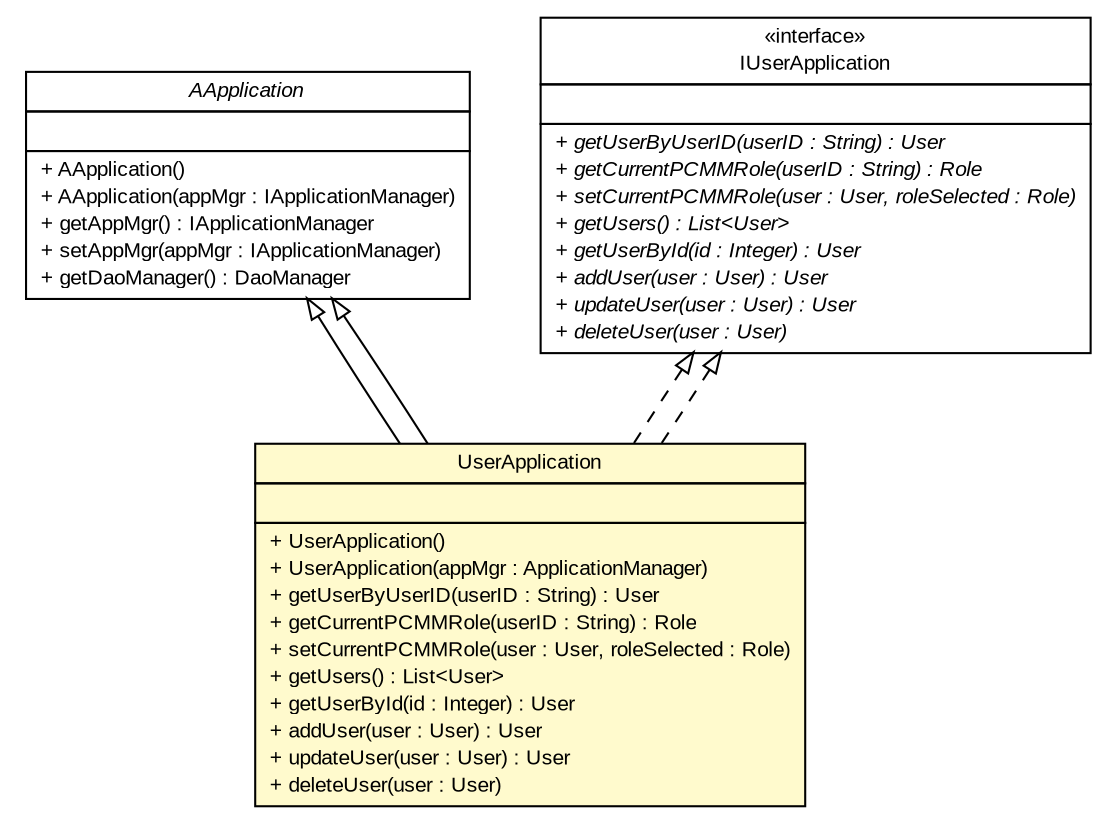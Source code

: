 #!/usr/local/bin/dot
#
# Class diagram 
# Generated by UMLGraph version R5_6-24-gf6e263 (http://www.umlgraph.org/)
#

digraph G {
	edge [fontname="arial",fontsize=10,labelfontname="arial",labelfontsize=10];
	node [fontname="arial",fontsize=10,shape=plaintext];
	nodesep=0.25;
	ranksep=0.5;
	// gov.sandia.cf.application.AApplication
	c437836 [label=<<table title="gov.sandia.cf.application.AApplication" border="0" cellborder="1" cellspacing="0" cellpadding="2" port="p" href="../AApplication.html">
		<tr><td><table border="0" cellspacing="0" cellpadding="1">
<tr><td align="center" balign="center"><font face="arial italic"> AApplication </font></td></tr>
		</table></td></tr>
		<tr><td><table border="0" cellspacing="0" cellpadding="1">
<tr><td align="left" balign="left">  </td></tr>
		</table></td></tr>
		<tr><td><table border="0" cellspacing="0" cellpadding="1">
<tr><td align="left" balign="left"> + AApplication() </td></tr>
<tr><td align="left" balign="left"> + AApplication(appMgr : IApplicationManager) </td></tr>
<tr><td align="left" balign="left"> + getAppMgr() : IApplicationManager </td></tr>
<tr><td align="left" balign="left"> + setAppMgr(appMgr : IApplicationManager) </td></tr>
<tr><td align="left" balign="left"> + getDaoManager() : DaoManager </td></tr>
		</table></td></tr>
		</table>>, URL="../AApplication.html", fontname="arial", fontcolor="black", fontsize=10.0];
	// gov.sandia.cf.application.impl.UserApplication
	c437934 [label=<<table title="gov.sandia.cf.application.impl.UserApplication" border="0" cellborder="1" cellspacing="0" cellpadding="2" port="p" bgcolor="lemonChiffon" href="./UserApplication.html">
		<tr><td><table border="0" cellspacing="0" cellpadding="1">
<tr><td align="center" balign="center"> UserApplication </td></tr>
		</table></td></tr>
		<tr><td><table border="0" cellspacing="0" cellpadding="1">
<tr><td align="left" balign="left">  </td></tr>
		</table></td></tr>
		<tr><td><table border="0" cellspacing="0" cellpadding="1">
<tr><td align="left" balign="left"> + UserApplication() </td></tr>
<tr><td align="left" balign="left"> + UserApplication(appMgr : ApplicationManager) </td></tr>
<tr><td align="left" balign="left"> + getUserByUserID(userID : String) : User </td></tr>
<tr><td align="left" balign="left"> + getCurrentPCMMRole(userID : String) : Role </td></tr>
<tr><td align="left" balign="left"> + setCurrentPCMMRole(user : User, roleSelected : Role) </td></tr>
<tr><td align="left" balign="left"> + getUsers() : List&lt;User&gt; </td></tr>
<tr><td align="left" balign="left"> + getUserById(id : Integer) : User </td></tr>
<tr><td align="left" balign="left"> + addUser(user : User) : User </td></tr>
<tr><td align="left" balign="left"> + updateUser(user : User) : User </td></tr>
<tr><td align="left" balign="left"> + deleteUser(user : User) </td></tr>
		</table></td></tr>
		</table>>, URL="./UserApplication.html", fontname="arial", fontcolor="black", fontsize=10.0];
	// gov.sandia.cf.application.IUserApplication
	c437946 [label=<<table title="gov.sandia.cf.application.IUserApplication" border="0" cellborder="1" cellspacing="0" cellpadding="2" port="p" href="../IUserApplication.html">
		<tr><td><table border="0" cellspacing="0" cellpadding="1">
<tr><td align="center" balign="center"> &#171;interface&#187; </td></tr>
<tr><td align="center" balign="center"> IUserApplication </td></tr>
		</table></td></tr>
		<tr><td><table border="0" cellspacing="0" cellpadding="1">
<tr><td align="left" balign="left">  </td></tr>
		</table></td></tr>
		<tr><td><table border="0" cellspacing="0" cellpadding="1">
<tr><td align="left" balign="left"><font face="arial italic" point-size="10.0"> + getUserByUserID(userID : String) : User </font></td></tr>
<tr><td align="left" balign="left"><font face="arial italic" point-size="10.0"> + getCurrentPCMMRole(userID : String) : Role </font></td></tr>
<tr><td align="left" balign="left"><font face="arial italic" point-size="10.0"> + setCurrentPCMMRole(user : User, roleSelected : Role) </font></td></tr>
<tr><td align="left" balign="left"><font face="arial italic" point-size="10.0"> + getUsers() : List&lt;User&gt; </font></td></tr>
<tr><td align="left" balign="left"><font face="arial italic" point-size="10.0"> + getUserById(id : Integer) : User </font></td></tr>
<tr><td align="left" balign="left"><font face="arial italic" point-size="10.0"> + addUser(user : User) : User </font></td></tr>
<tr><td align="left" balign="left"><font face="arial italic" point-size="10.0"> + updateUser(user : User) : User </font></td></tr>
<tr><td align="left" balign="left"><font face="arial italic" point-size="10.0"> + deleteUser(user : User) </font></td></tr>
		</table></td></tr>
		</table>>, URL="../IUserApplication.html", fontname="arial", fontcolor="black", fontsize=10.0];
	//gov.sandia.cf.application.impl.UserApplication extends gov.sandia.cf.application.AApplication
	c437836:p -> c437934:p [dir=back,arrowtail=empty];
	//gov.sandia.cf.application.impl.UserApplication implements gov.sandia.cf.application.IUserApplication
	c437946:p -> c437934:p [dir=back,arrowtail=empty,style=dashed];
	//gov.sandia.cf.application.impl.UserApplication extends gov.sandia.cf.application.AApplication
	c437836:p -> c437934:p [dir=back,arrowtail=empty];
	//gov.sandia.cf.application.impl.UserApplication implements gov.sandia.cf.application.IUserApplication
	c437946:p -> c437934:p [dir=back,arrowtail=empty,style=dashed];
}

